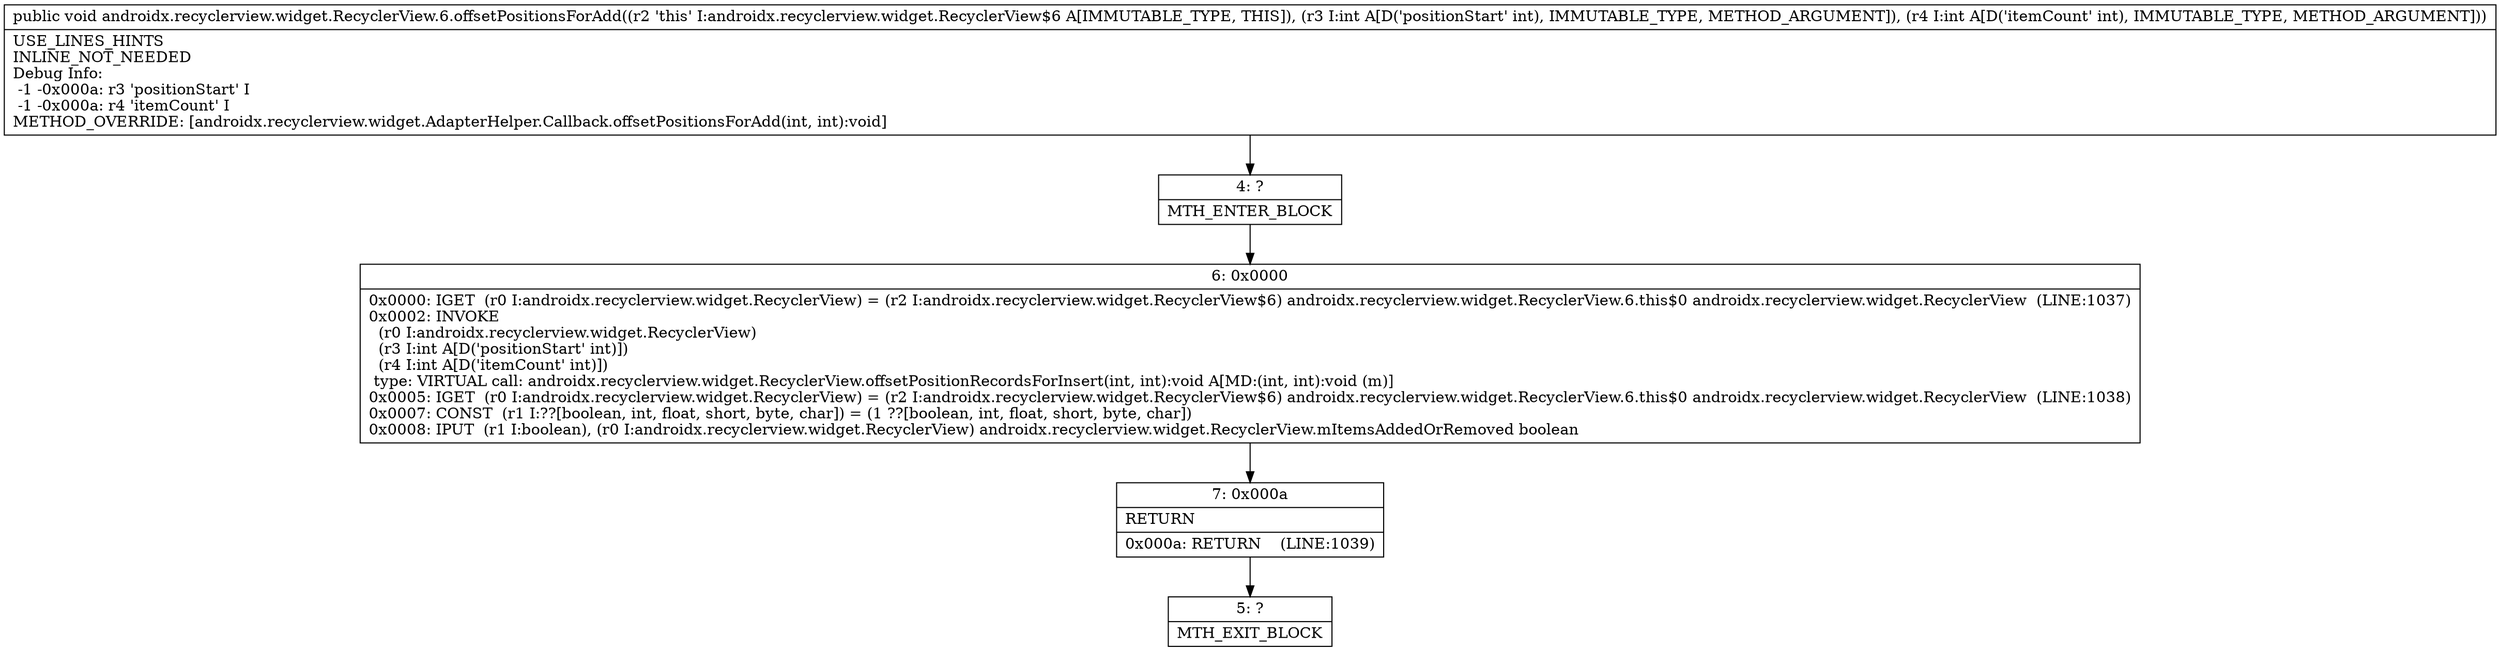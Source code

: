 digraph "CFG forandroidx.recyclerview.widget.RecyclerView.6.offsetPositionsForAdd(II)V" {
Node_4 [shape=record,label="{4\:\ ?|MTH_ENTER_BLOCK\l}"];
Node_6 [shape=record,label="{6\:\ 0x0000|0x0000: IGET  (r0 I:androidx.recyclerview.widget.RecyclerView) = (r2 I:androidx.recyclerview.widget.RecyclerView$6) androidx.recyclerview.widget.RecyclerView.6.this$0 androidx.recyclerview.widget.RecyclerView  (LINE:1037)\l0x0002: INVOKE  \l  (r0 I:androidx.recyclerview.widget.RecyclerView)\l  (r3 I:int A[D('positionStart' int)])\l  (r4 I:int A[D('itemCount' int)])\l type: VIRTUAL call: androidx.recyclerview.widget.RecyclerView.offsetPositionRecordsForInsert(int, int):void A[MD:(int, int):void (m)]\l0x0005: IGET  (r0 I:androidx.recyclerview.widget.RecyclerView) = (r2 I:androidx.recyclerview.widget.RecyclerView$6) androidx.recyclerview.widget.RecyclerView.6.this$0 androidx.recyclerview.widget.RecyclerView  (LINE:1038)\l0x0007: CONST  (r1 I:??[boolean, int, float, short, byte, char]) = (1 ??[boolean, int, float, short, byte, char]) \l0x0008: IPUT  (r1 I:boolean), (r0 I:androidx.recyclerview.widget.RecyclerView) androidx.recyclerview.widget.RecyclerView.mItemsAddedOrRemoved boolean \l}"];
Node_7 [shape=record,label="{7\:\ 0x000a|RETURN\l|0x000a: RETURN    (LINE:1039)\l}"];
Node_5 [shape=record,label="{5\:\ ?|MTH_EXIT_BLOCK\l}"];
MethodNode[shape=record,label="{public void androidx.recyclerview.widget.RecyclerView.6.offsetPositionsForAdd((r2 'this' I:androidx.recyclerview.widget.RecyclerView$6 A[IMMUTABLE_TYPE, THIS]), (r3 I:int A[D('positionStart' int), IMMUTABLE_TYPE, METHOD_ARGUMENT]), (r4 I:int A[D('itemCount' int), IMMUTABLE_TYPE, METHOD_ARGUMENT]))  | USE_LINES_HINTS\lINLINE_NOT_NEEDED\lDebug Info:\l  \-1 \-0x000a: r3 'positionStart' I\l  \-1 \-0x000a: r4 'itemCount' I\lMETHOD_OVERRIDE: [androidx.recyclerview.widget.AdapterHelper.Callback.offsetPositionsForAdd(int, int):void]\l}"];
MethodNode -> Node_4;Node_4 -> Node_6;
Node_6 -> Node_7;
Node_7 -> Node_5;
}

